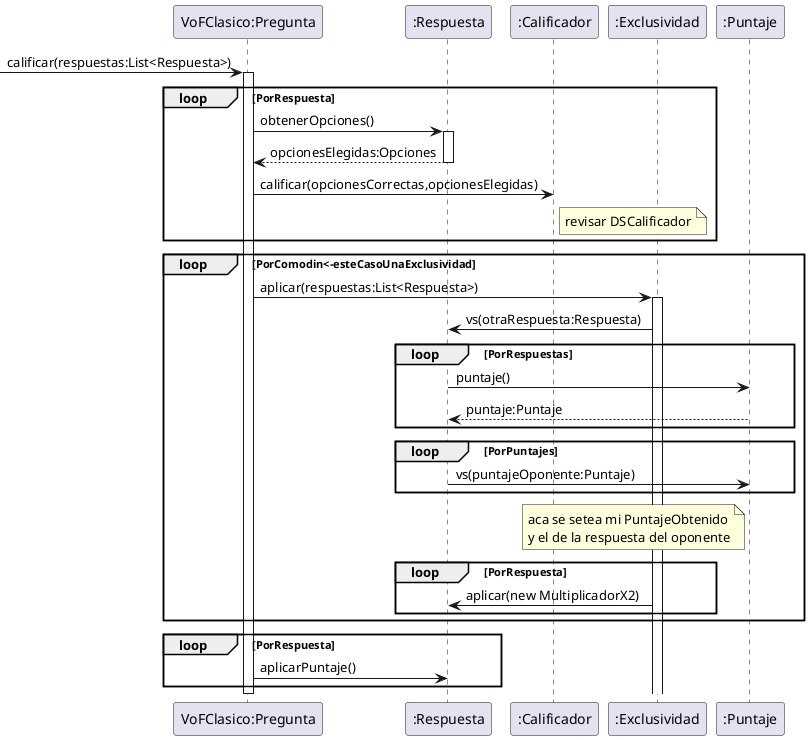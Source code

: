 @startuml

[->"VoFClasico:Pregunta":calificar(respuestas:List<Respuesta>)
loop PorRespuesta
activate "VoFClasico:Pregunta"
"VoFClasico:Pregunta"->":Respuesta":obtenerOpciones()
activate ":Respuesta"
":Respuesta"-->"VoFClasico:Pregunta": opcionesElegidas:Opciones
deactivate ":Respuesta"
"VoFClasico:Pregunta"->":Calificador":calificar(opcionesCorrectas,opcionesElegidas)

note right ":Calificador"
revisar DSCalificador
end note


end
loop PorComodin<-esteCasoUnaExclusividad
"VoFClasico:Pregunta"->":Exclusividad":aplicar(respuestas:List<Respuesta>)
activate ":Exclusividad"
 ":Exclusividad"->":Respuesta":vs(otraRespuesta:Respuesta)
 loop PorRespuestas
 ":Respuesta"->":Puntaje":puntaje()
 ":Puntaje"-->":Respuesta":puntaje:Puntaje
end
loop PorPuntajes
":Respuesta"->":Puntaje":vs(puntajeOponente:Puntaje)
end
note left of ":Puntaje"
aca se setea mi PuntajeObtenido
y el de la respuesta del oponente
end note
loop PorRespuesta
 ":Exclusividad"->":Respuesta":aplicar(new MultiplicadorX2)
end
end
loop PorRespuesta
"VoFClasico:Pregunta"-> ":Respuesta": aplicarPuntaje()
end
deactivate "VoFClasico:Pregunta"

@enduml